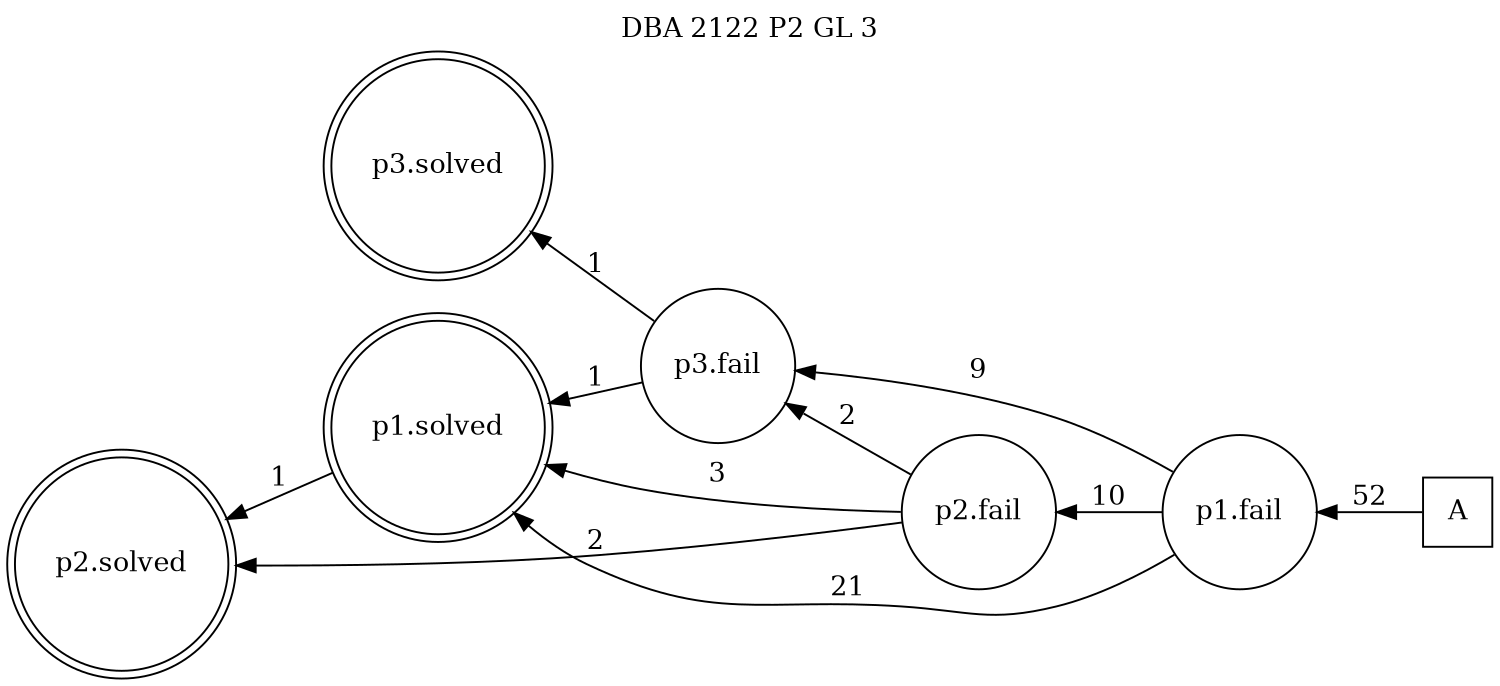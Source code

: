 digraph DBA_2122_P2_GL_3_GOOD {
labelloc="tl"
label= " DBA 2122 P2 GL 3 "
rankdir="RL";
graph [ size=" 10 , 10 !"]

"A" [shape="square" label="A"]
"p1.fail" [shape="circle" label="p1.fail"]
"p1.solved" [shape="doublecircle" label="p1.solved"]
"p2.fail" [shape="circle" label="p2.fail"]
"p2.solved" [shape="doublecircle" label="p2.solved"]
"p3.fail" [shape="circle" label="p3.fail"]
"p3.solved" [shape="doublecircle" label="p3.solved"]
"A" -> "p1.fail" [ label=52]
"p1.fail" -> "p1.solved" [ label=21]
"p1.fail" -> "p2.fail" [ label=10]
"p1.fail" -> "p3.fail" [ label=9]
"p1.solved" -> "p2.solved" [ label=1]
"p2.fail" -> "p1.solved" [ label=3]
"p2.fail" -> "p2.solved" [ label=2]
"p2.fail" -> "p3.fail" [ label=2]
"p3.fail" -> "p1.solved" [ label=1]
"p3.fail" -> "p3.solved" [ label=1]
}
